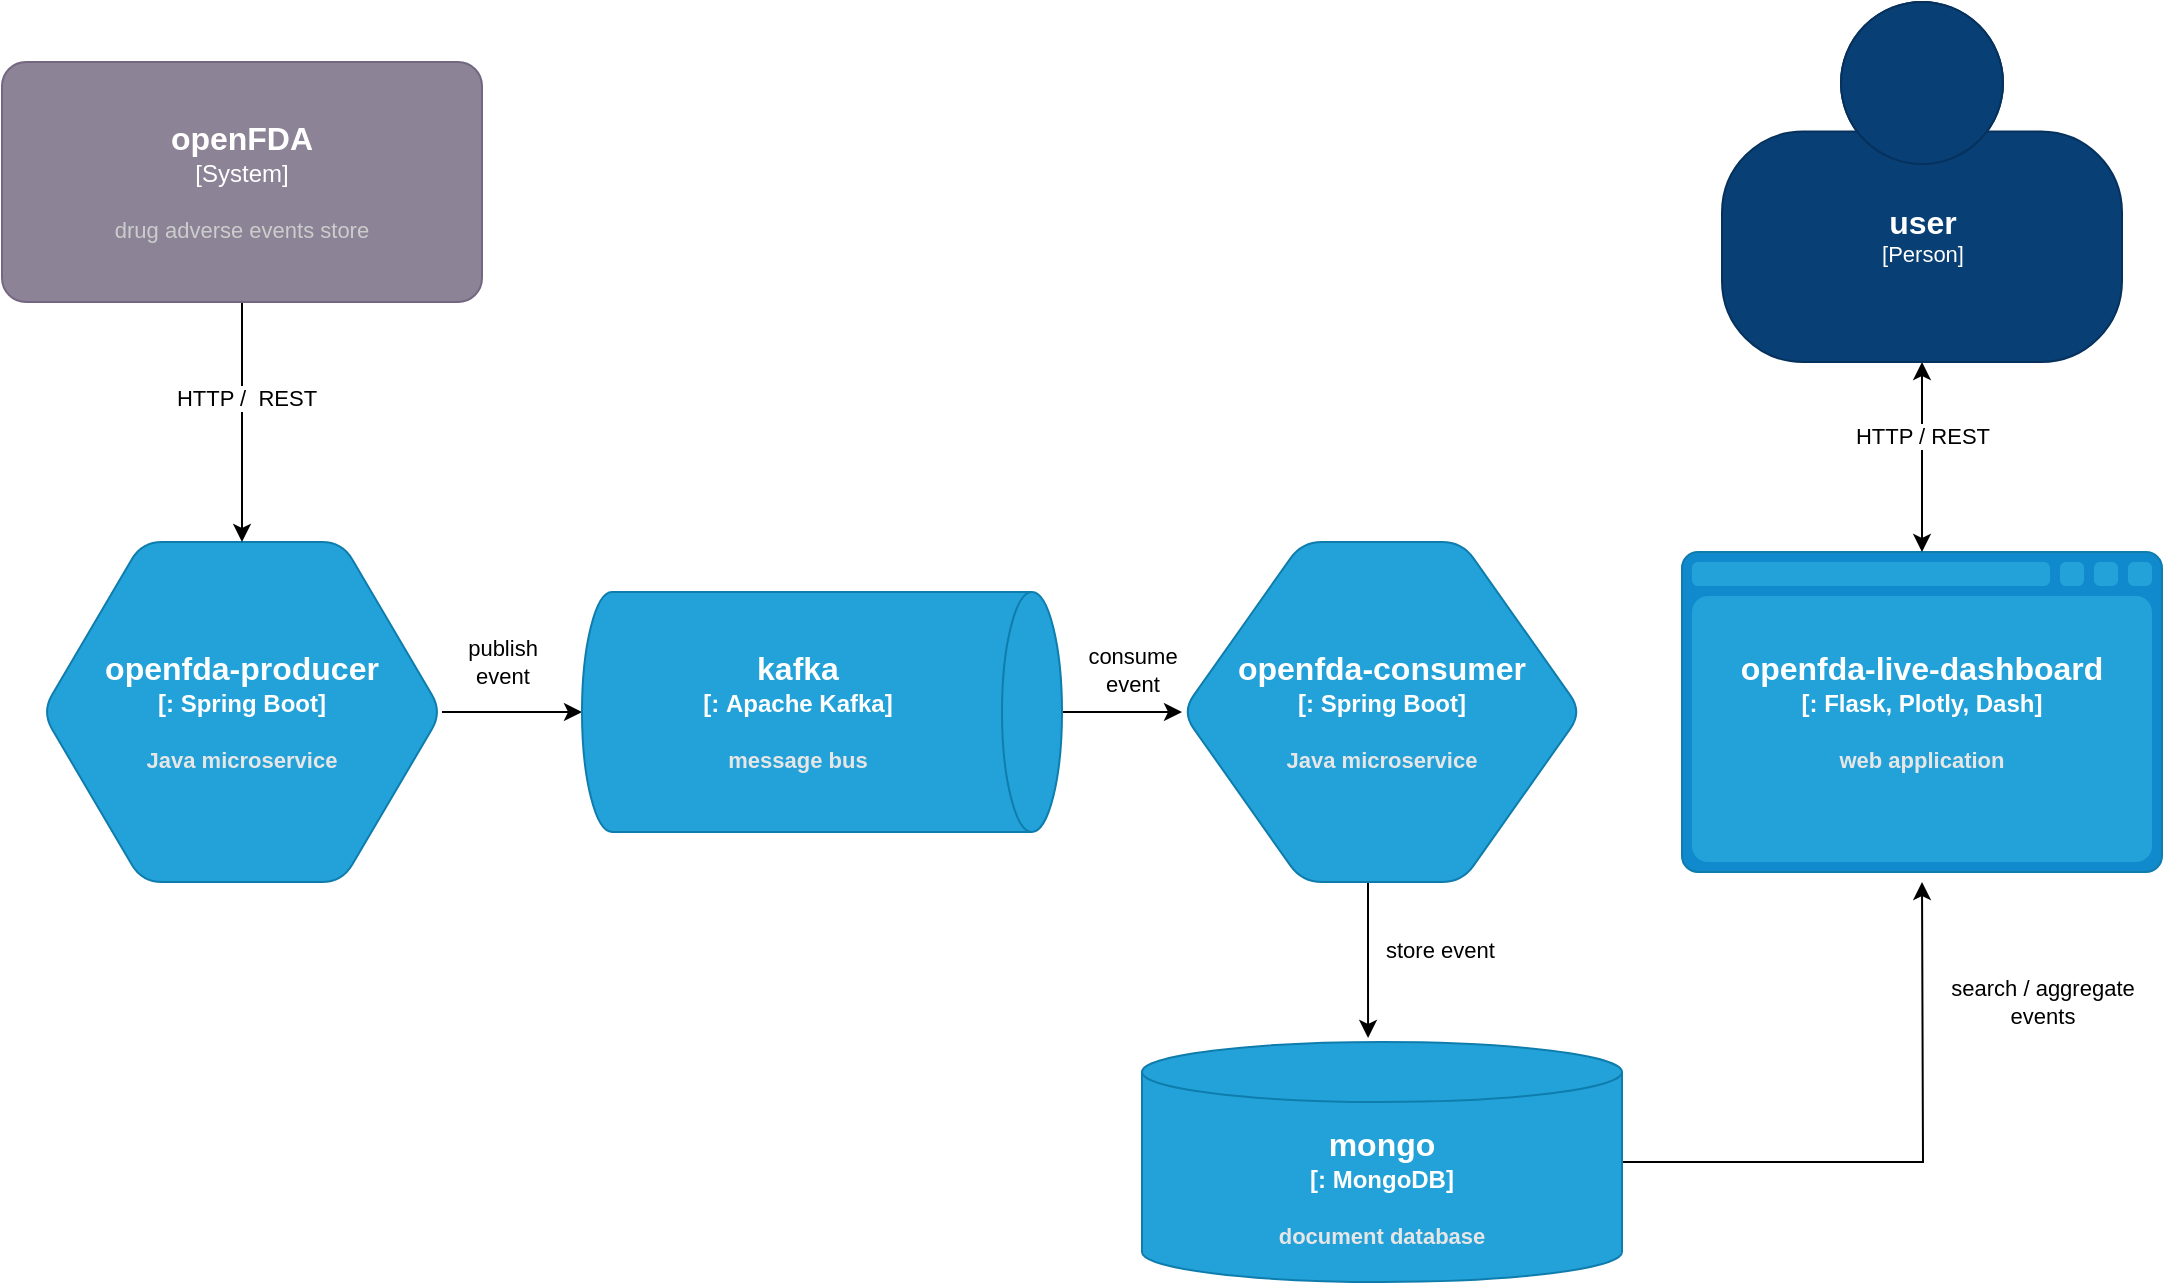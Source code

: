 <mxfile version="16.4.0" type="device"><diagram id="Futf8SIoppectOjmvB_h" name="Page-1"><mxGraphModel dx="1552" dy="932" grid="1" gridSize="10" guides="1" tooltips="1" connect="1" arrows="1" fold="1" page="1" pageScale="1" pageWidth="1169" pageHeight="827" math="0" shadow="0"><root><mxCell id="0"/><mxCell id="1" parent="0"/><mxCell id="j3gQ5O2oU7y4oZz9sgrC-4" value="" style="edgeStyle=orthogonalEdgeStyle;rounded=0;orthogonalLoop=1;jettySize=auto;html=1;" edge="1" parent="1" source="j3gQ5O2oU7y4oZz9sgrC-1" target="j3gQ5O2oU7y4oZz9sgrC-2"><mxGeometry relative="1" as="geometry"/></mxCell><mxCell id="j3gQ5O2oU7y4oZz9sgrC-27" value="publish&lt;br&gt;event" style="edgeLabel;html=1;align=center;verticalAlign=middle;resizable=0;points=[];" vertex="1" connectable="0" parent="j3gQ5O2oU7y4oZz9sgrC-4"><mxGeometry x="-0.057" y="4" relative="1" as="geometry"><mxPoint x="-3" y="-21" as="offset"/></mxGeometry></mxCell><object placeholders="1" c4Type="openfda-producer" c4Container="" c4Technology="Spring Boot" c4Description="Java microservice" label="&lt;font style=&quot;font-size: 16px&quot;&gt;&lt;b&gt;%c4Type%&lt;/font&gt;&lt;div&gt;[%c4Container%:&amp;nbsp;%c4Technology%]&lt;/div&gt;&lt;br&gt;&lt;div&gt;&lt;font style=&quot;font-size: 11px&quot;&gt;&lt;font color=&quot;#E6E6E6&quot;&gt;%c4Description%&lt;/font&gt;&lt;/div&gt;" id="j3gQ5O2oU7y4oZz9sgrC-1"><mxCell style="shape=hexagon;size=50;perimeter=hexagonPerimeter2;whiteSpace=wrap;html=1;fixedSize=1;rounded=1;labelBackgroundColor=none;fillColor=#23A2D9;fontSize=12;fontColor=#ffffff;align=center;strokeColor=#0E7DAD;metaEdit=1;points=[[0.5,0,0],[1,0.25,0],[1,0.5,0],[1,0.75,0],[0.5,1,0],[0,0.75,0],[0,0.5,0],[0,0.25,0]];resizable=0;" vertex="1" parent="1"><mxGeometry x="60" y="330" width="200" height="170" as="geometry"/></mxCell></object><mxCell id="j3gQ5O2oU7y4oZz9sgrC-12" value="" style="edgeStyle=orthogonalEdgeStyle;rounded=0;orthogonalLoop=1;jettySize=auto;html=1;" edge="1" parent="1" source="j3gQ5O2oU7y4oZz9sgrC-2" target="j3gQ5O2oU7y4oZz9sgrC-5"><mxGeometry relative="1" as="geometry"/></mxCell><object placeholders="1" c4Type="kafka" c4Container="" c4Technology="Apache Kafka" c4Description="message bus" label="&lt;font style=&quot;font-size: 16px&quot;&gt;&lt;b&gt;%c4Type%&lt;/font&gt;&lt;div&gt;[%c4Container%:&amp;nbsp;%c4Technology%]&lt;/div&gt;&lt;br&gt;&lt;div&gt;&lt;font style=&quot;font-size: 11px&quot;&gt;&lt;font color=&quot;#E6E6E6&quot;&gt;%c4Description%&lt;/font&gt;&lt;/div&gt;" id="j3gQ5O2oU7y4oZz9sgrC-2"><mxCell style="shape=cylinder3;size=15;direction=south;whiteSpace=wrap;html=1;boundedLbl=1;rounded=0;labelBackgroundColor=none;fillColor=#23A2D9;fontSize=12;fontColor=#ffffff;align=center;strokeColor=#0E7DAD;metaEdit=1;points=[[0.5,0,0],[1,0.25,0],[1,0.5,0],[1,0.75,0],[0.5,1,0],[0,0.75,0],[0,0.5,0],[0,0.25,0]];resizable=0;" vertex="1" parent="1"><mxGeometry x="330" y="355" width="240" height="120" as="geometry"/></mxCell></object><mxCell id="j3gQ5O2oU7y4oZz9sgrC-19" style="edgeStyle=orthogonalEdgeStyle;rounded=0;orthogonalLoop=1;jettySize=auto;html=1;entryX=0.471;entryY=-0.017;entryDx=0;entryDy=0;entryPerimeter=0;" edge="1" parent="1" target="j3gQ5O2oU7y4oZz9sgrC-7"><mxGeometry relative="1" as="geometry"><mxPoint x="723" y="500" as="sourcePoint"/><Array as="points"><mxPoint x="723" y="540"/><mxPoint x="723" y="540"/></Array></mxGeometry></mxCell><object placeholders="1" c4Type="openfda-consumer" c4Container="" c4Technology="Spring Boot" c4Description="Java microservice" label="&lt;font style=&quot;font-size: 16px&quot;&gt;&lt;b&gt;%c4Type%&lt;/font&gt;&lt;div&gt;[%c4Container%:&amp;nbsp;%c4Technology%]&lt;/div&gt;&lt;br&gt;&lt;div&gt;&lt;font style=&quot;font-size: 11px&quot;&gt;&lt;font color=&quot;#E6E6E6&quot;&gt;%c4Description%&lt;/font&gt;&lt;/div&gt;" id="j3gQ5O2oU7y4oZz9sgrC-5"><mxCell style="shape=hexagon;size=60;perimeter=hexagonPerimeter2;whiteSpace=wrap;html=1;fixedSize=1;rounded=1;labelBackgroundColor=none;fillColor=#23A2D9;fontSize=12;fontColor=#ffffff;align=center;strokeColor=#0E7DAD;metaEdit=1;points=[[0.5,0,0],[1,0.25,0],[1,0.5,0],[1,0.75,0],[0.5,1,0],[0,0.75,0],[0,0.5,0],[0,0.25,0]];resizable=0;" vertex="1" parent="1"><mxGeometry x="630" y="330" width="200" height="170" as="geometry"/></mxCell></object><mxCell id="j3gQ5O2oU7y4oZz9sgrC-23" style="edgeStyle=orthogonalEdgeStyle;rounded=0;orthogonalLoop=1;jettySize=auto;html=1;" edge="1" parent="1" source="j3gQ5O2oU7y4oZz9sgrC-7"><mxGeometry relative="1" as="geometry"><mxPoint x="1000" y="500" as="targetPoint"/></mxGeometry></mxCell><mxCell id="j3gQ5O2oU7y4oZz9sgrC-25" value="search / aggregate&lt;br&gt;events" style="edgeLabel;html=1;align=center;verticalAlign=middle;resizable=0;points=[];" vertex="1" connectable="0" parent="j3gQ5O2oU7y4oZz9sgrC-23"><mxGeometry x="0.545" y="3" relative="1" as="geometry"><mxPoint x="63" y="-6" as="offset"/></mxGeometry></mxCell><object placeholders="1" c4Type="mongo" c4Container="" c4Technology="MongoDB" c4Description="document database" label="&lt;font style=&quot;font-size: 16px&quot;&gt;&lt;b&gt;%c4Type%&lt;/font&gt;&lt;div&gt;[%c4Container%:&amp;nbsp;%c4Technology%]&lt;/div&gt;&lt;br&gt;&lt;div&gt;&lt;font style=&quot;font-size: 11px&quot;&gt;&lt;font color=&quot;#E6E6E6&quot;&gt;%c4Description%&lt;/font&gt;&lt;/div&gt;" id="j3gQ5O2oU7y4oZz9sgrC-7"><mxCell style="shape=cylinder3;size=15;whiteSpace=wrap;html=1;boundedLbl=1;rounded=0;labelBackgroundColor=none;fillColor=#23A2D9;fontSize=12;fontColor=#ffffff;align=center;strokeColor=#0E7DAD;metaEdit=1;points=[[0.5,0,0],[1,0.25,0],[1,0.5,0],[1,0.75,0],[0.5,1,0],[0,0.75,0],[0,0.5,0],[0,0.25,0]];resizable=0;" vertex="1" parent="1"><mxGeometry x="610" y="580" width="240" height="120" as="geometry"/></mxCell></object><mxCell id="j3gQ5O2oU7y4oZz9sgrC-24" style="edgeStyle=orthogonalEdgeStyle;rounded=0;orthogonalLoop=1;jettySize=auto;html=1;entryX=0.5;entryY=0;entryDx=0;entryDy=0;entryPerimeter=0;" edge="1" parent="1" source="j3gQ5O2oU7y4oZz9sgrC-8" target="j3gQ5O2oU7y4oZz9sgrC-1"><mxGeometry relative="1" as="geometry"/></mxCell><mxCell id="j3gQ5O2oU7y4oZz9sgrC-26" value="HTTP /&amp;nbsp; REST" style="edgeLabel;html=1;align=center;verticalAlign=middle;resizable=0;points=[];" vertex="1" connectable="0" parent="j3gQ5O2oU7y4oZz9sgrC-24"><mxGeometry x="-0.2" y="2" relative="1" as="geometry"><mxPoint as="offset"/></mxGeometry></mxCell><object placeholders="1" c4Name="openFDA" c4Type="System" c4Description="drug adverse events store" label="&lt;font style=&quot;font-size: 16px&quot;&gt;&lt;b&gt;%c4Name%&lt;/b&gt;&lt;/font&gt;&lt;div&gt;[%c4Type%]&lt;/div&gt;&lt;br&gt;&lt;div&gt;&lt;font style=&quot;font-size: 11px&quot;&gt;&lt;font color=&quot;#cccccc&quot;&gt;%c4Description%&lt;/font&gt;&lt;/div&gt;" id="j3gQ5O2oU7y4oZz9sgrC-8"><mxCell style="rounded=1;whiteSpace=wrap;html=1;labelBackgroundColor=none;fillColor=#8C8496;fontColor=#ffffff;align=center;arcSize=10;strokeColor=#736782;metaEdit=1;resizable=0;points=[[0.25,0,0],[0.5,0,0],[0.75,0,0],[1,0.25,0],[1,0.5,0],[1,0.75,0],[0.75,1,0],[0.5,1,0],[0.25,1,0],[0,0.75,0],[0,0.5,0],[0,0.25,0]];" vertex="1" parent="1"><mxGeometry x="40" y="90" width="240" height="120" as="geometry"/></mxCell></object><object placeholders="1" c4Type="openfda-live-dashboard" c4Container="" c4Technology="Flask, Plotly, Dash" c4Description="web application" label="&lt;font style=&quot;font-size: 16px&quot;&gt;&lt;b&gt;%c4Type%&lt;/font&gt;&lt;div&gt;[%c4Container%:&amp;nbsp;%c4Technology%]&lt;/div&gt;&lt;br&gt;&lt;div&gt;&lt;font style=&quot;font-size: 11px&quot;&gt;&lt;font color=&quot;#E6E6E6&quot;&gt;%c4Description%&lt;/font&gt;&lt;/div&gt;" id="j3gQ5O2oU7y4oZz9sgrC-11"><mxCell style="shape=mxgraph.c4.webBrowserContainer;whiteSpace=wrap;html=1;boundedLbl=1;rounded=0;labelBackgroundColor=none;fillColor=#118ACD;fontSize=12;fontColor=#ffffff;align=center;strokeColor=#0E7DAD;metaEdit=1;points=[[0.5,0,0],[1,0.25,0],[1,0.5,0],[1,0.75,0],[0.5,1,0],[0,0.75,0],[0,0.5,0],[0,0.25,0]];resizable=0;" vertex="1" parent="1"><mxGeometry x="880" y="335" width="240" height="160" as="geometry"/></mxCell></object><mxCell id="j3gQ5O2oU7y4oZz9sgrC-14" value="" style="edgeStyle=orthogonalEdgeStyle;rounded=0;orthogonalLoop=1;jettySize=auto;html=1;startArrow=classic;startFill=1;" edge="1" parent="1" source="j3gQ5O2oU7y4oZz9sgrC-13" target="j3gQ5O2oU7y4oZz9sgrC-11"><mxGeometry relative="1" as="geometry"/></mxCell><mxCell id="j3gQ5O2oU7y4oZz9sgrC-16" value="HTTP / REST" style="edgeLabel;html=1;align=center;verticalAlign=middle;resizable=0;points=[];" vertex="1" connectable="0" parent="j3gQ5O2oU7y4oZz9sgrC-14"><mxGeometry x="-0.222" y="2" relative="1" as="geometry"><mxPoint x="-2" as="offset"/></mxGeometry></mxCell><object placeholders="1" c4Name="user" c4Type="Person" c4Description="" label="&lt;font style=&quot;font-size: 16px&quot;&gt;&lt;b&gt;%c4Name%&lt;/b&gt;&lt;/font&gt;&lt;div&gt;[%c4Type%]&lt;/div&gt;&lt;br&gt;&lt;div&gt;&lt;font style=&quot;font-size: 11px&quot;&gt;&lt;font color=&quot;#cccccc&quot;&gt;%c4Description%&lt;/font&gt;&lt;/div&gt;" id="j3gQ5O2oU7y4oZz9sgrC-13"><mxCell style="html=1;fontSize=11;dashed=0;whitespace=wrap;fillColor=#083F75;strokeColor=#06315C;fontColor=#ffffff;shape=mxgraph.c4.person2;align=center;metaEdit=1;points=[[0.5,0,0],[1,0.5,0],[1,0.75,0],[0.75,1,0],[0.5,1,0],[0.25,1,0],[0,0.75,0],[0,0.5,0]];resizable=0;" vertex="1" parent="1"><mxGeometry x="900" y="60" width="200" height="180" as="geometry"/></mxCell></object><mxCell id="j3gQ5O2oU7y4oZz9sgrC-31" value="&lt;span style=&quot;color: rgb(0 , 0 , 0) ; font-family: &amp;#34;helvetica&amp;#34; ; font-size: 11px ; font-style: normal ; font-weight: 400 ; letter-spacing: normal ; text-align: center ; text-indent: 0px ; text-transform: none ; word-spacing: 0px ; background-color: rgb(255 , 255 , 255) ; display: inline ; float: none&quot;&gt;store event&lt;br&gt;&lt;/span&gt;" style="text;whiteSpace=wrap;html=1;" vertex="1" parent="1"><mxGeometry x="730" y="520" width="80" height="50" as="geometry"/></mxCell><mxCell id="j3gQ5O2oU7y4oZz9sgrC-32" value="consume&lt;br&gt;event" style="edgeLabel;html=1;align=center;verticalAlign=middle;resizable=0;points=[];" vertex="1" connectable="0" parent="1"><mxGeometry x="489.997" y="440" as="geometry"><mxPoint x="115" y="-46" as="offset"/></mxGeometry></mxCell></root></mxGraphModel></diagram></mxfile>